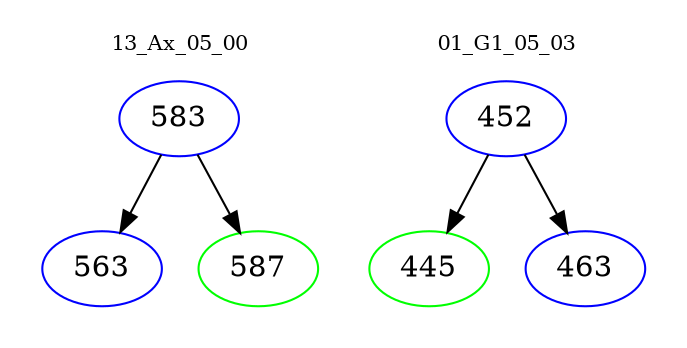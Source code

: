 digraph{
subgraph cluster_0 {
color = white
label = "13_Ax_05_00";
fontsize=10;
T0_583 [label="583", color="blue"]
T0_583 -> T0_563 [color="black"]
T0_563 [label="563", color="blue"]
T0_583 -> T0_587 [color="black"]
T0_587 [label="587", color="green"]
}
subgraph cluster_1 {
color = white
label = "01_G1_05_03";
fontsize=10;
T1_452 [label="452", color="blue"]
T1_452 -> T1_445 [color="black"]
T1_445 [label="445", color="green"]
T1_452 -> T1_463 [color="black"]
T1_463 [label="463", color="blue"]
}
}
